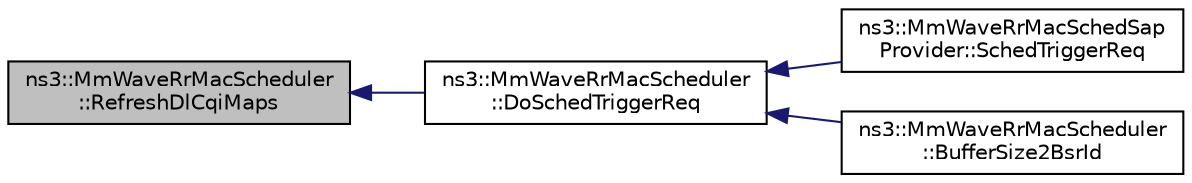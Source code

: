 digraph "ns3::MmWaveRrMacScheduler::RefreshDlCqiMaps"
{
  edge [fontname="Helvetica",fontsize="10",labelfontname="Helvetica",labelfontsize="10"];
  node [fontname="Helvetica",fontsize="10",shape=record];
  rankdir="LR";
  Node1 [label="ns3::MmWaveRrMacScheduler\l::RefreshDlCqiMaps",height=0.2,width=0.4,color="black", fillcolor="grey75", style="filled", fontcolor="black"];
  Node1 -> Node2 [dir="back",color="midnightblue",fontsize="10",style="solid"];
  Node2 [label="ns3::MmWaveRrMacScheduler\l::DoSchedTriggerReq",height=0.2,width=0.4,color="black", fillcolor="white", style="filled",URL="$d5/d9b/classns3_1_1MmWaveRrMacScheduler.html#a48f0e305c3d706ac557bcb877f6cd2d0"];
  Node2 -> Node3 [dir="back",color="midnightblue",fontsize="10",style="solid"];
  Node3 [label="ns3::MmWaveRrMacSchedSap\lProvider::SchedTriggerReq",height=0.2,width=0.4,color="black", fillcolor="white", style="filled",URL="$d9/d99/classns3_1_1MmWaveRrMacSchedSapProvider.html#a1ca15db67b7b1a4148be6557793e9c5f"];
  Node2 -> Node4 [dir="back",color="midnightblue",fontsize="10",style="solid"];
  Node4 [label="ns3::MmWaveRrMacScheduler\l::BufferSize2BsrId",height=0.2,width=0.4,color="black", fillcolor="white", style="filled",URL="$d5/d9b/classns3_1_1MmWaveRrMacScheduler.html#a3186afb36a652a68908b932e2ceb2567"];
}
